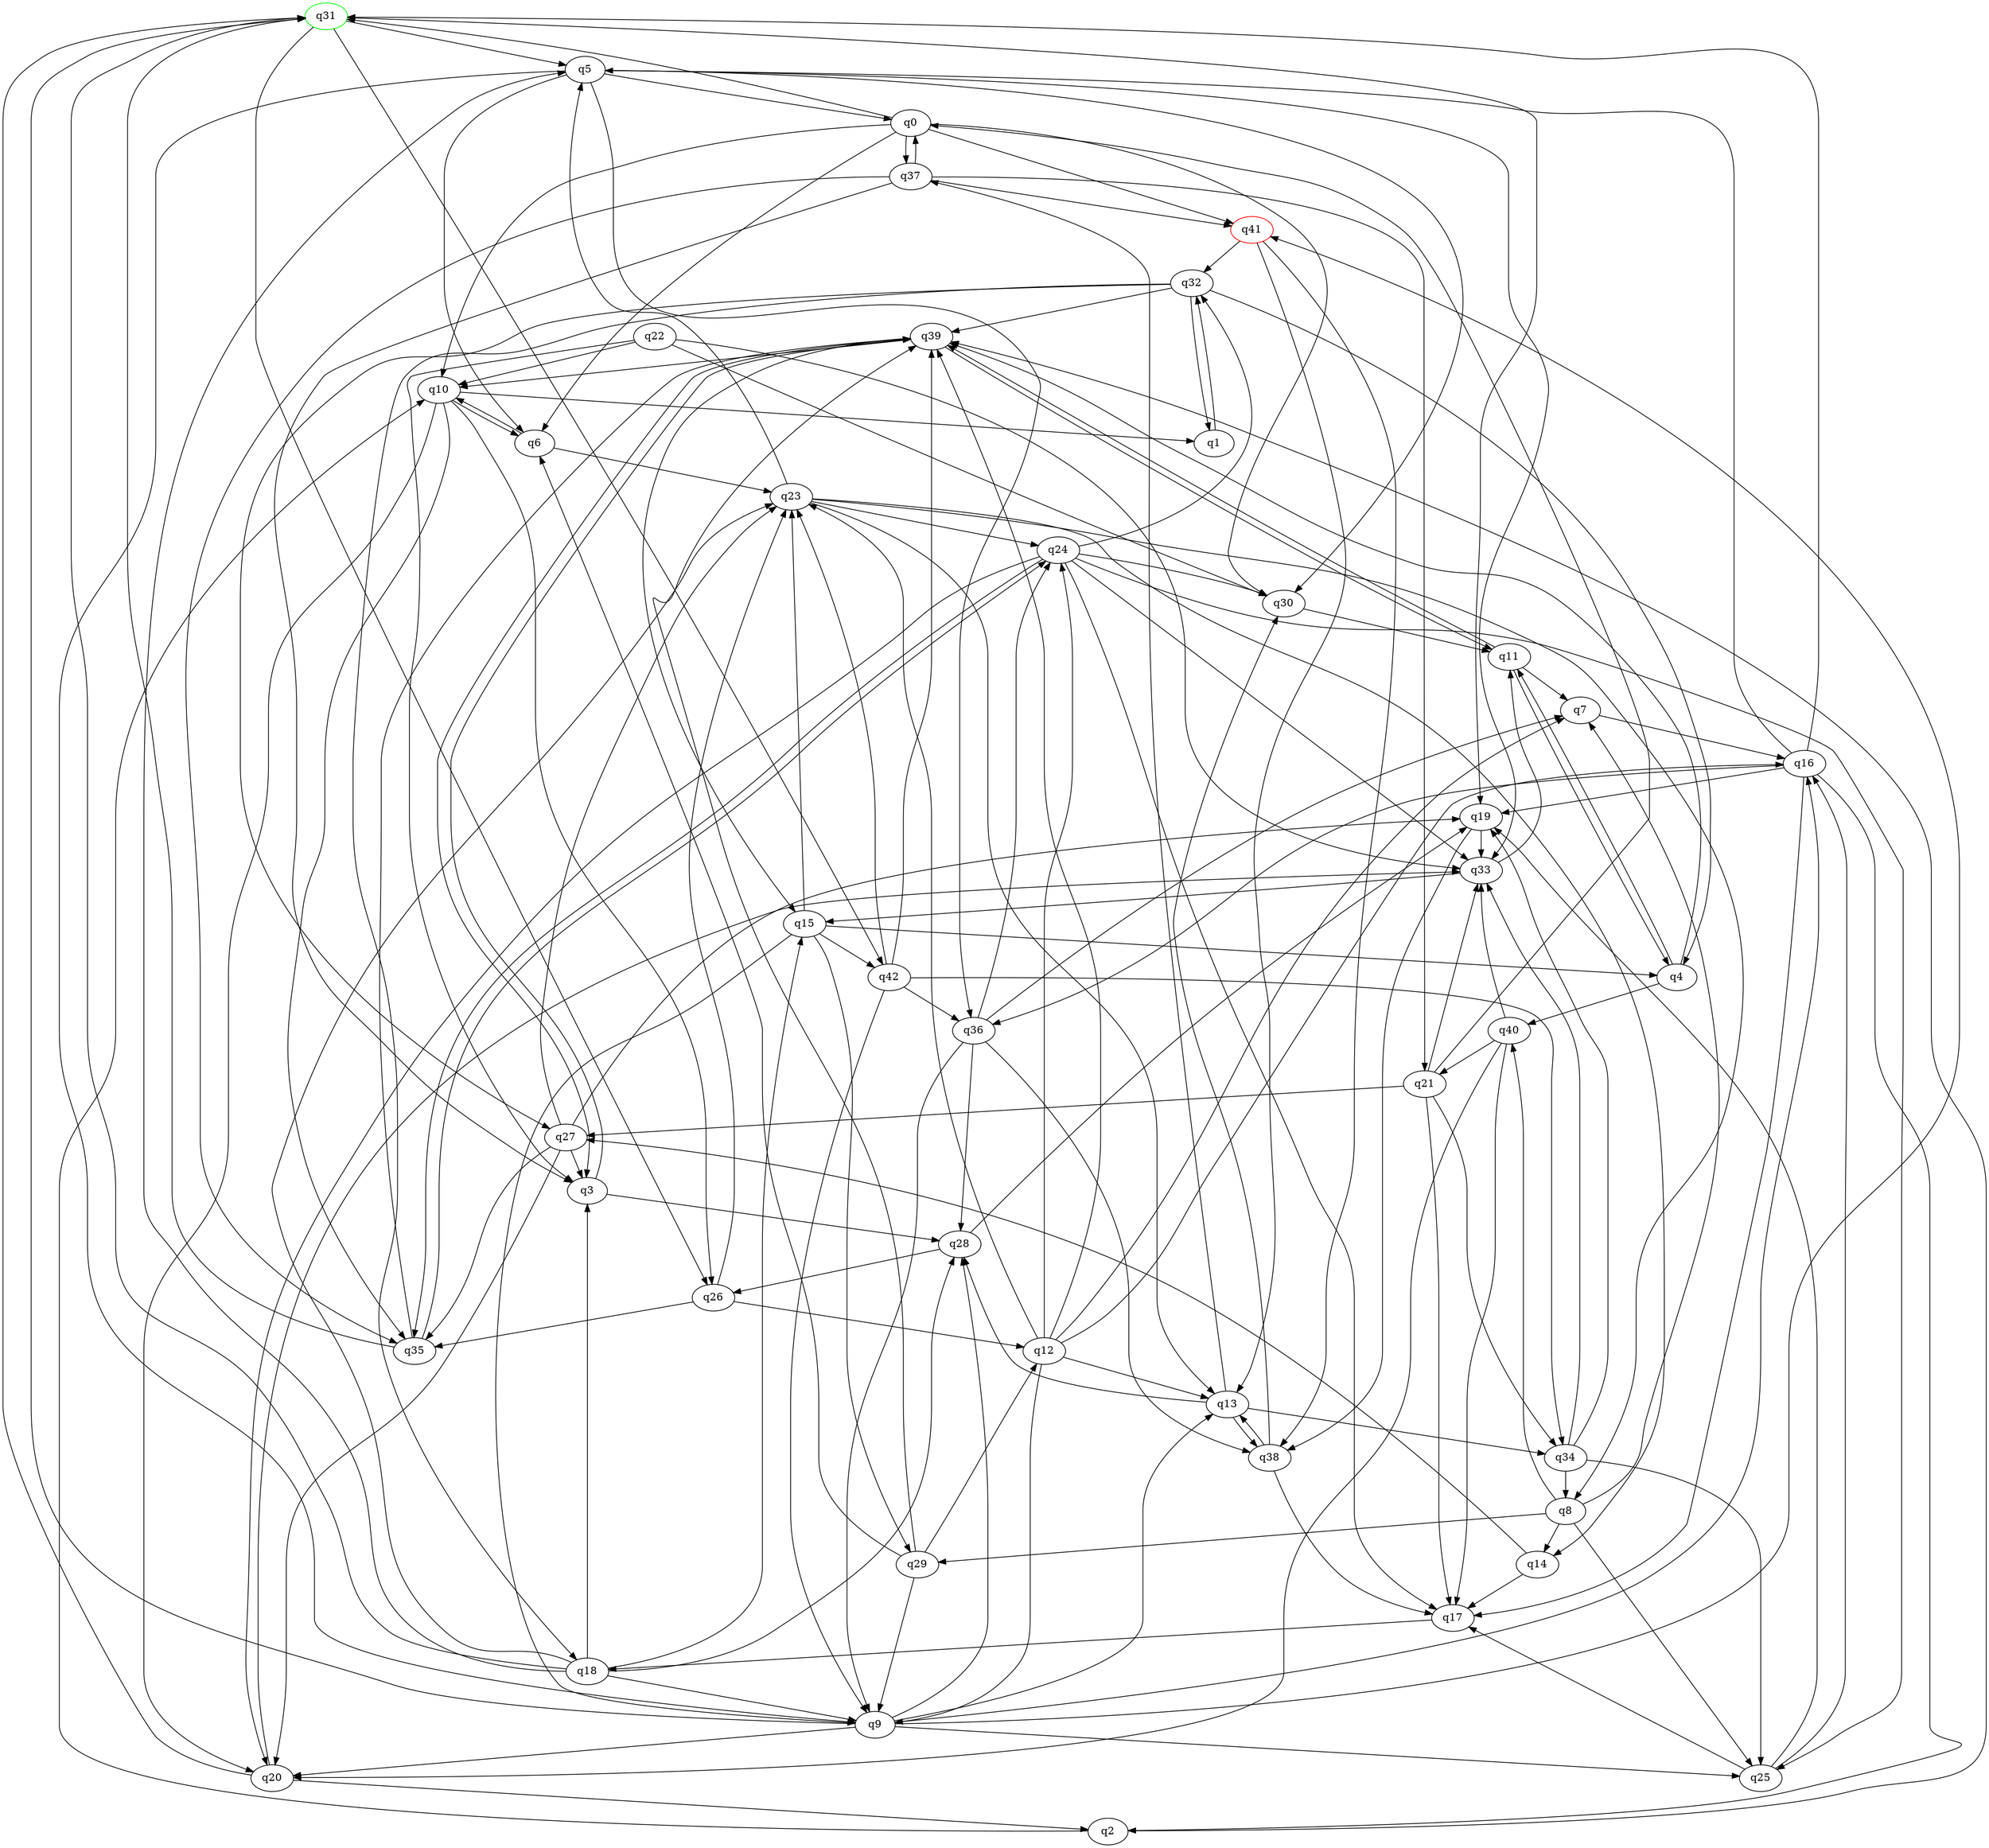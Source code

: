 digraph A{
q31 [initial=1,color=green];
q41 [final=1,color=red];
q0 -> q6;
q0 -> q10;
q0 -> q30;
q0 -> q31;
q0 -> q37;
q0 -> q41;
q1 -> q32;
q2 -> q10;
q2 -> q39;
q3 -> q28;
q3 -> q39;
q4 -> q11;
q4 -> q39;
q4 -> q40;
q5 -> q0;
q5 -> q6;
q5 -> q9;
q5 -> q30;
q5 -> q33;
q5 -> q36;
q6 -> q10;
q6 -> q23;
q7 -> q16;
q8 -> q7;
q8 -> q14;
q8 -> q25;
q8 -> q29;
q8 -> q40;
q9 -> q13;
q9 -> q16;
q9 -> q20;
q9 -> q25;
q9 -> q28;
q9 -> q31;
q9 -> q41;
q10 -> q1;
q10 -> q6;
q10 -> q20;
q10 -> q26;
q10 -> q35;
q11 -> q4;
q11 -> q7;
q11 -> q39;
q12 -> q7;
q12 -> q9;
q12 -> q13;
q12 -> q16;
q12 -> q23;
q12 -> q24;
q12 -> q39;
q13 -> q28;
q13 -> q34;
q13 -> q37;
q13 -> q38;
q14 -> q17;
q14 -> q27;
q15 -> q4;
q15 -> q9;
q15 -> q23;
q15 -> q29;
q15 -> q42;
q16 -> q2;
q16 -> q5;
q16 -> q17;
q16 -> q19;
q16 -> q31;
q16 -> q36;
q17 -> q18;
q18 -> q3;
q18 -> q5;
q18 -> q9;
q18 -> q15;
q18 -> q23;
q18 -> q28;
q18 -> q31;
q19 -> q33;
q19 -> q38;
q20 -> q2;
q20 -> q31;
q20 -> q33;
q21 -> q0;
q21 -> q17;
q21 -> q27;
q21 -> q33;
q21 -> q34;
q22 -> q3;
q22 -> q10;
q22 -> q30;
q22 -> q33;
q23 -> q5;
q23 -> q8;
q23 -> q13;
q23 -> q14;
q23 -> q24;
q24 -> q17;
q24 -> q20;
q24 -> q25;
q24 -> q30;
q24 -> q32;
q24 -> q33;
q24 -> q35;
q25 -> q16;
q25 -> q17;
q25 -> q19;
q26 -> q12;
q26 -> q23;
q26 -> q35;
q27 -> q3;
q27 -> q19;
q27 -> q20;
q27 -> q23;
q27 -> q35;
q28 -> q19;
q28 -> q26;
q29 -> q6;
q29 -> q9;
q29 -> q12;
q29 -> q39;
q30 -> q11;
q31 -> q5;
q31 -> q19;
q31 -> q26;
q31 -> q42;
q32 -> q1;
q32 -> q4;
q32 -> q18;
q32 -> q27;
q32 -> q39;
q33 -> q11;
q33 -> q15;
q34 -> q8;
q34 -> q19;
q34 -> q25;
q34 -> q33;
q35 -> q24;
q35 -> q31;
q35 -> q39;
q36 -> q7;
q36 -> q9;
q36 -> q24;
q36 -> q28;
q36 -> q38;
q37 -> q0;
q37 -> q3;
q37 -> q21;
q37 -> q35;
q37 -> q41;
q38 -> q13;
q38 -> q17;
q38 -> q30;
q39 -> q3;
q39 -> q10;
q39 -> q11;
q39 -> q15;
q40 -> q17;
q40 -> q20;
q40 -> q21;
q40 -> q33;
q41 -> q13;
q41 -> q32;
q41 -> q38;
q42 -> q9;
q42 -> q23;
q42 -> q34;
q42 -> q36;
q42 -> q39;
}